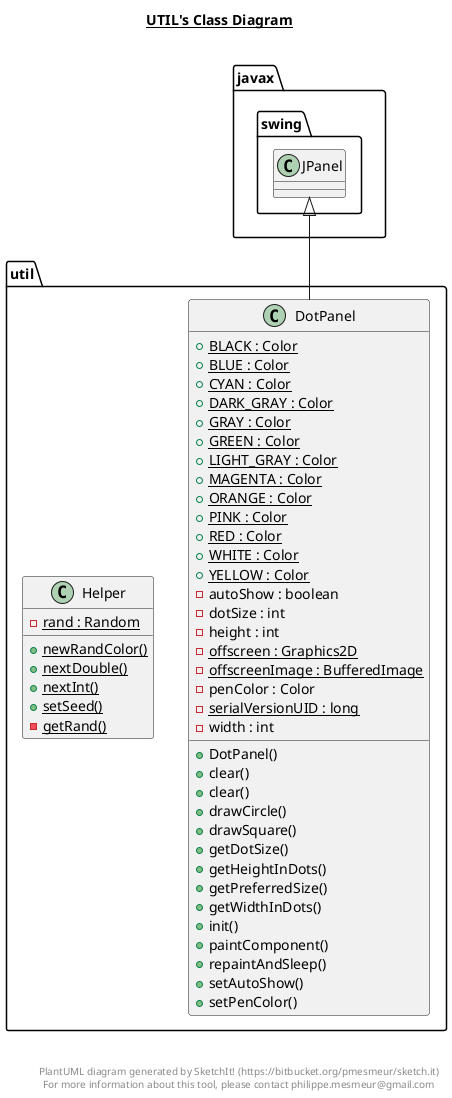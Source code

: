 @startuml

title __UTIL's Class Diagram__\n

  namespace util {
    class util.DotPanel {
        {static} + BLACK : Color
        {static} + BLUE : Color
        {static} + CYAN : Color
        {static} + DARK_GRAY : Color
        {static} + GRAY : Color
        {static} + GREEN : Color
        {static} + LIGHT_GRAY : Color
        {static} + MAGENTA : Color
        {static} + ORANGE : Color
        {static} + PINK : Color
        {static} + RED : Color
        {static} + WHITE : Color
        {static} + YELLOW : Color
        - autoShow : boolean
        - dotSize : int
        - height : int
        {static} - offscreen : Graphics2D
        {static} - offscreenImage : BufferedImage
        - penColor : Color
        {static} - serialVersionUID : long
        - width : int
        + DotPanel()
        + clear()
        + clear()
        + drawCircle()
        + drawSquare()
        + getDotSize()
        + getHeightInDots()
        + getPreferredSize()
        + getWidthInDots()
        + init()
        + paintComponent()
        + repaintAndSleep()
        + setAutoShow()
        + setPenColor()
    }
  }
  

  namespace util {
    class util.Helper {
        {static} - rand : Random
        {static} + newRandColor()
        {static} + nextDouble()
        {static} + nextInt()
        {static} + setSeed()
        {static} - getRand()
    }
  }
  

  util.DotPanel -up-|> javax.swing.JPanel


right footer


PlantUML diagram generated by SketchIt! (https://bitbucket.org/pmesmeur/sketch.it)
For more information about this tool, please contact philippe.mesmeur@gmail.com
endfooter

@enduml
